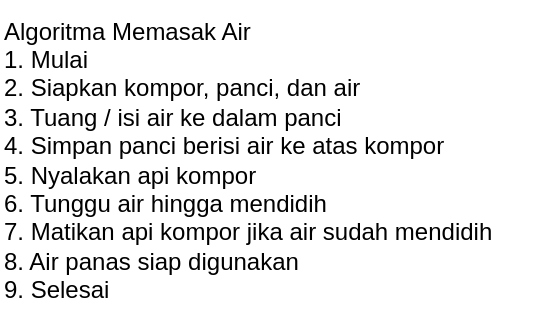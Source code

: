 <mxfile version="22.0.6" type="github">
  <diagram name="Page-1" id="gbWCN8fTC_vHFCfVlaeZ">
    <mxGraphModel dx="607" dy="324" grid="1" gridSize="10" guides="1" tooltips="1" connect="1" arrows="1" fold="1" page="1" pageScale="1" pageWidth="850" pageHeight="1100" math="0" shadow="0">
      <root>
        <mxCell id="0" />
        <mxCell id="1" parent="0" />
        <mxCell id="iZQV7GSI2sNYGzT0FP3Y-1" value="Algoritma Memasak Air&lt;br&gt;1. Mulai&lt;br&gt;2. Siapkan kompor, panci, dan air&lt;br&gt;3. Tuang / isi air ke dalam panci&lt;br&gt;4. Simpan panci berisi air ke atas kompor&lt;br&gt;5. Nyalakan api kompor&lt;br&gt;6. Tunggu air hingga mendidih&lt;br&gt;7. Matikan api kompor jika air sudah mendidih&lt;br&gt;8. Air panas siap digunakan&lt;br&gt;9. Selesai" style="text;html=1;align=left;verticalAlign=middle;resizable=0;points=[];autosize=1;strokeColor=none;fillColor=none;" vertex="1" parent="1">
          <mxGeometry x="270" y="115" width="270" height="160" as="geometry" />
        </mxCell>
      </root>
    </mxGraphModel>
  </diagram>
</mxfile>
